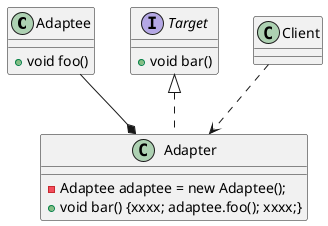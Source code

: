 @startuml

class Adaptee {
    + void foo()
}
interface Target {
    + void bar()
}
class Adapter implements Target {
    - Adaptee adaptee = new Adaptee();
    + void bar() {xxxx; adaptee.foo(); xxxx;}
}
class Client

Adaptee --* Adapter
Client ..> Adapter

@enduml
